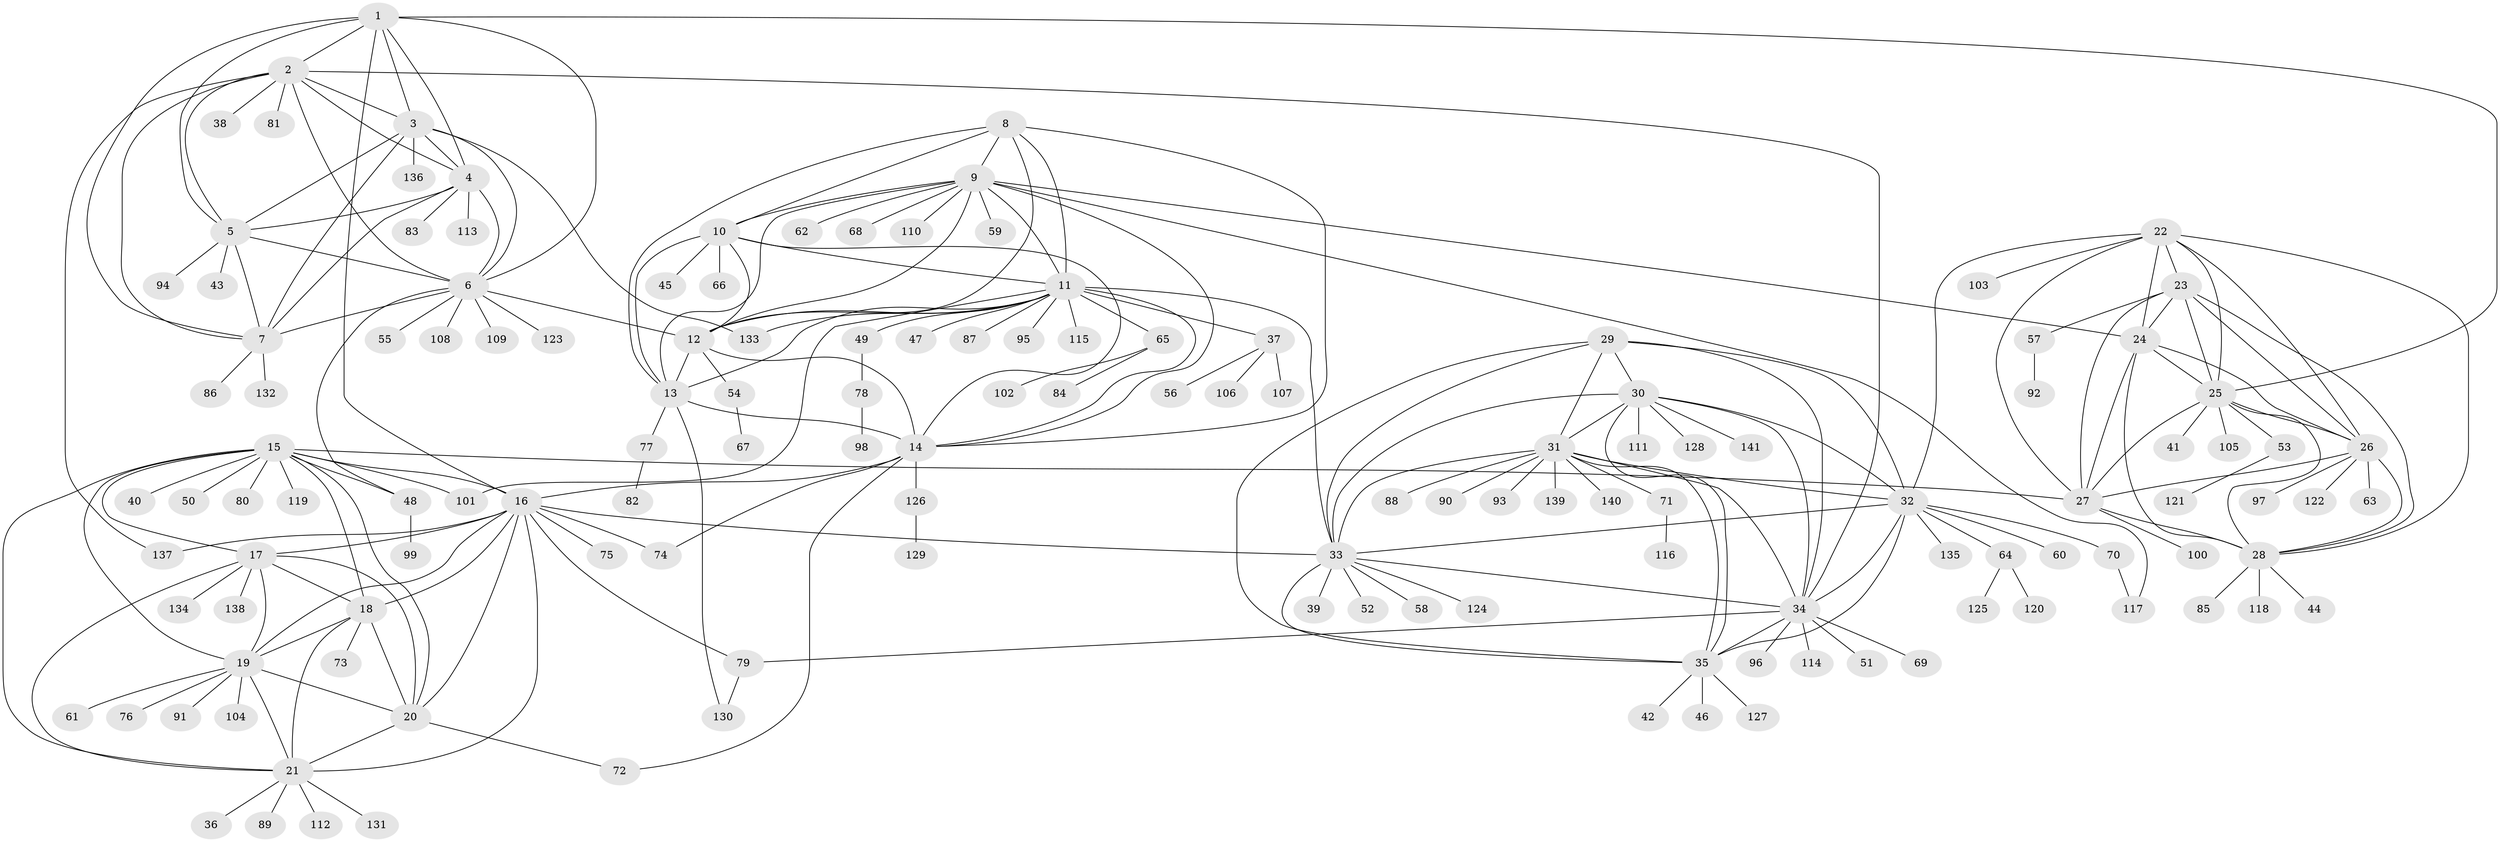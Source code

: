 // coarse degree distribution, {12: 0.056338028169014086, 10: 0.014084507042253521, 5: 0.028169014084507043, 3: 0.056338028169014086, 6: 0.09859154929577464, 7: 0.07042253521126761, 8: 0.028169014084507043, 9: 0.014084507042253521, 11: 0.028169014084507043, 1: 0.4788732394366197, 2: 0.1267605633802817}
// Generated by graph-tools (version 1.1) at 2025/52/03/04/25 22:52:25]
// undirected, 141 vertices, 230 edges
graph export_dot {
  node [color=gray90,style=filled];
  1;
  2;
  3;
  4;
  5;
  6;
  7;
  8;
  9;
  10;
  11;
  12;
  13;
  14;
  15;
  16;
  17;
  18;
  19;
  20;
  21;
  22;
  23;
  24;
  25;
  26;
  27;
  28;
  29;
  30;
  31;
  32;
  33;
  34;
  35;
  36;
  37;
  38;
  39;
  40;
  41;
  42;
  43;
  44;
  45;
  46;
  47;
  48;
  49;
  50;
  51;
  52;
  53;
  54;
  55;
  56;
  57;
  58;
  59;
  60;
  61;
  62;
  63;
  64;
  65;
  66;
  67;
  68;
  69;
  70;
  71;
  72;
  73;
  74;
  75;
  76;
  77;
  78;
  79;
  80;
  81;
  82;
  83;
  84;
  85;
  86;
  87;
  88;
  89;
  90;
  91;
  92;
  93;
  94;
  95;
  96;
  97;
  98;
  99;
  100;
  101;
  102;
  103;
  104;
  105;
  106;
  107;
  108;
  109;
  110;
  111;
  112;
  113;
  114;
  115;
  116;
  117;
  118;
  119;
  120;
  121;
  122;
  123;
  124;
  125;
  126;
  127;
  128;
  129;
  130;
  131;
  132;
  133;
  134;
  135;
  136;
  137;
  138;
  139;
  140;
  141;
  1 -- 2;
  1 -- 3;
  1 -- 4;
  1 -- 5;
  1 -- 6;
  1 -- 7;
  1 -- 16;
  1 -- 25;
  2 -- 3;
  2 -- 4;
  2 -- 5;
  2 -- 6;
  2 -- 7;
  2 -- 34;
  2 -- 38;
  2 -- 81;
  2 -- 137;
  3 -- 4;
  3 -- 5;
  3 -- 6;
  3 -- 7;
  3 -- 133;
  3 -- 136;
  4 -- 5;
  4 -- 6;
  4 -- 7;
  4 -- 83;
  4 -- 113;
  5 -- 6;
  5 -- 7;
  5 -- 43;
  5 -- 94;
  6 -- 7;
  6 -- 12;
  6 -- 48;
  6 -- 55;
  6 -- 108;
  6 -- 109;
  6 -- 123;
  7 -- 86;
  7 -- 132;
  8 -- 9;
  8 -- 10;
  8 -- 11;
  8 -- 12;
  8 -- 13;
  8 -- 14;
  9 -- 10;
  9 -- 11;
  9 -- 12;
  9 -- 13;
  9 -- 14;
  9 -- 24;
  9 -- 59;
  9 -- 62;
  9 -- 68;
  9 -- 110;
  9 -- 117;
  10 -- 11;
  10 -- 12;
  10 -- 13;
  10 -- 14;
  10 -- 45;
  10 -- 66;
  11 -- 12;
  11 -- 13;
  11 -- 14;
  11 -- 33;
  11 -- 37;
  11 -- 47;
  11 -- 49;
  11 -- 65;
  11 -- 87;
  11 -- 95;
  11 -- 101;
  11 -- 115;
  11 -- 133;
  12 -- 13;
  12 -- 14;
  12 -- 54;
  13 -- 14;
  13 -- 77;
  13 -- 130;
  14 -- 16;
  14 -- 72;
  14 -- 74;
  14 -- 126;
  15 -- 16;
  15 -- 17;
  15 -- 18;
  15 -- 19;
  15 -- 20;
  15 -- 21;
  15 -- 27;
  15 -- 40;
  15 -- 48;
  15 -- 50;
  15 -- 80;
  15 -- 101;
  15 -- 119;
  16 -- 17;
  16 -- 18;
  16 -- 19;
  16 -- 20;
  16 -- 21;
  16 -- 33;
  16 -- 74;
  16 -- 75;
  16 -- 79;
  16 -- 137;
  17 -- 18;
  17 -- 19;
  17 -- 20;
  17 -- 21;
  17 -- 134;
  17 -- 138;
  18 -- 19;
  18 -- 20;
  18 -- 21;
  18 -- 73;
  19 -- 20;
  19 -- 21;
  19 -- 61;
  19 -- 76;
  19 -- 91;
  19 -- 104;
  20 -- 21;
  20 -- 72;
  21 -- 36;
  21 -- 89;
  21 -- 112;
  21 -- 131;
  22 -- 23;
  22 -- 24;
  22 -- 25;
  22 -- 26;
  22 -- 27;
  22 -- 28;
  22 -- 32;
  22 -- 103;
  23 -- 24;
  23 -- 25;
  23 -- 26;
  23 -- 27;
  23 -- 28;
  23 -- 57;
  24 -- 25;
  24 -- 26;
  24 -- 27;
  24 -- 28;
  25 -- 26;
  25 -- 27;
  25 -- 28;
  25 -- 41;
  25 -- 53;
  25 -- 105;
  26 -- 27;
  26 -- 28;
  26 -- 63;
  26 -- 97;
  26 -- 122;
  27 -- 28;
  27 -- 100;
  28 -- 44;
  28 -- 85;
  28 -- 118;
  29 -- 30;
  29 -- 31;
  29 -- 32;
  29 -- 33;
  29 -- 34;
  29 -- 35;
  30 -- 31;
  30 -- 32;
  30 -- 33;
  30 -- 34;
  30 -- 35;
  30 -- 111;
  30 -- 128;
  30 -- 141;
  31 -- 32;
  31 -- 33;
  31 -- 34;
  31 -- 35;
  31 -- 71;
  31 -- 88;
  31 -- 90;
  31 -- 93;
  31 -- 139;
  31 -- 140;
  32 -- 33;
  32 -- 34;
  32 -- 35;
  32 -- 60;
  32 -- 64;
  32 -- 70;
  32 -- 135;
  33 -- 34;
  33 -- 35;
  33 -- 39;
  33 -- 52;
  33 -- 58;
  33 -- 124;
  34 -- 35;
  34 -- 51;
  34 -- 69;
  34 -- 79;
  34 -- 96;
  34 -- 114;
  35 -- 42;
  35 -- 46;
  35 -- 127;
  37 -- 56;
  37 -- 106;
  37 -- 107;
  48 -- 99;
  49 -- 78;
  53 -- 121;
  54 -- 67;
  57 -- 92;
  64 -- 120;
  64 -- 125;
  65 -- 84;
  65 -- 102;
  70 -- 117;
  71 -- 116;
  77 -- 82;
  78 -- 98;
  79 -- 130;
  126 -- 129;
}
